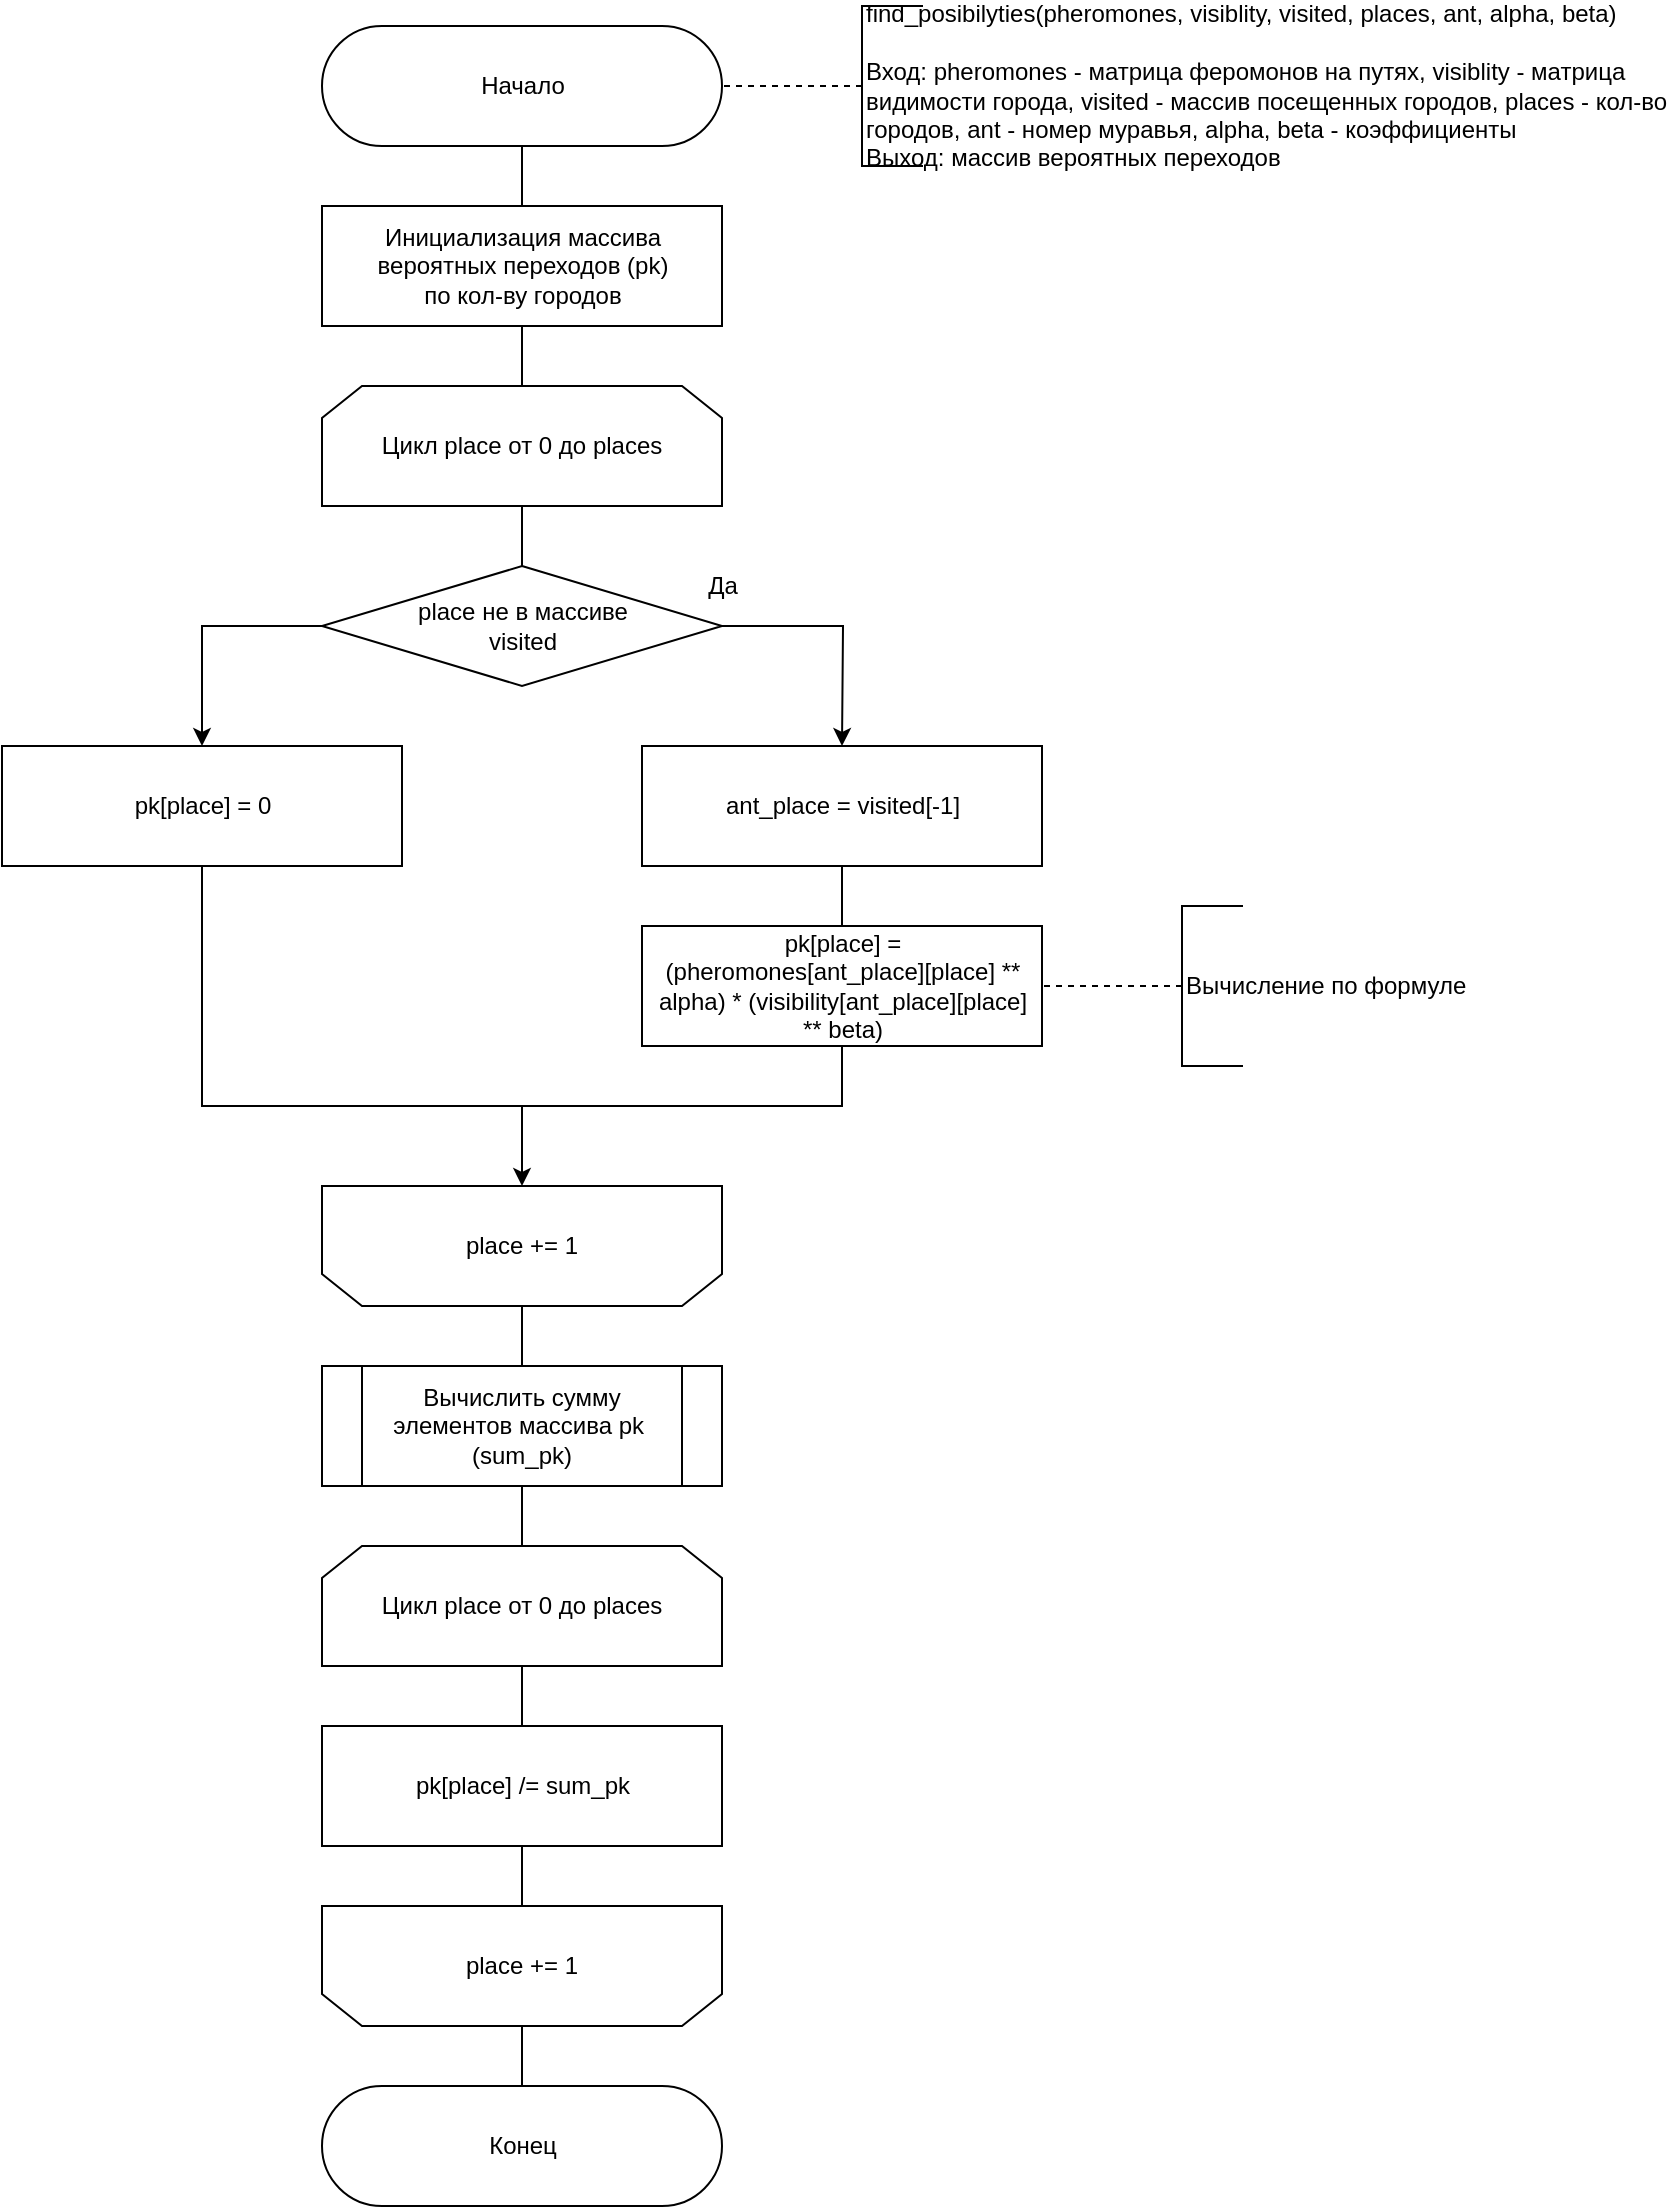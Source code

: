 <mxfile>
    <diagram id="QM2p47kPDZQZnexqTIiv" name="Страница 1">
        <mxGraphModel dx="803" dy="605" grid="1" gridSize="10" guides="1" tooltips="1" connect="1" arrows="1" fold="1" page="1" pageScale="1" pageWidth="1654" pageHeight="2336" math="0" shadow="0">
            <root>
                <mxCell id="0"/>
                <mxCell id="1" parent="0"/>
                <mxCell id="197" style="edgeStyle=none;html=1;exitX=0.5;exitY=0.5;exitDx=0;exitDy=30;exitPerimeter=0;entryX=0.5;entryY=0;entryDx=0;entryDy=0;endArrow=none;endFill=0;" edge="1" parent="1" source="3" target="167">
                    <mxGeometry relative="1" as="geometry"/>
                </mxCell>
                <mxCell id="3" value="Начало" style="html=1;dashed=0;whitespace=wrap;shape=mxgraph.dfd.start" parent="1" vertex="1">
                    <mxGeometry x="860" y="120" width="200" height="60" as="geometry"/>
                </mxCell>
                <mxCell id="6" value="" style="edgeStyle=orthogonalEdgeStyle;rounded=0;orthogonalLoop=1;jettySize=auto;html=1;endArrow=none;endFill=0;dashed=1;" parent="1" source="7" target="3" edge="1">
                    <mxGeometry relative="1" as="geometry"/>
                </mxCell>
                <mxCell id="7" value="find_posibilyties(pheromones, visiblity, visited, places, ant, alpha, beta)&lt;br&gt;&lt;br&gt;Вход: pheromones - матрица феромонов на путях, visiblity - матрица&lt;br&gt;видимости города, visited - массив посещенных городов, places - кол-во&lt;br&gt;городов, ant - номер муравья, alpha, beta - коэффициенты&lt;br&gt;Выход: массив вероятных переходов" style="html=1;dashed=0;whitespace=wrap;shape=partialRectangle;right=0;align=left;" parent="1" vertex="1">
                    <mxGeometry x="1130" y="110" width="30" height="80" as="geometry"/>
                </mxCell>
                <mxCell id="198" style="edgeStyle=none;html=1;exitX=0.5;exitY=1;exitDx=0;exitDy=0;entryX=0.5;entryY=0;entryDx=0;entryDy=0;endArrow=none;endFill=0;" edge="1" parent="1" source="167" target="181">
                    <mxGeometry relative="1" as="geometry"/>
                </mxCell>
                <mxCell id="167" value="Инициализация массива&lt;br&gt;вероятных переходов (pk)&lt;br&gt;по кол-ву городов" style="html=1;dashed=0;whitespace=wrap;" parent="1" vertex="1">
                    <mxGeometry x="860" y="210" width="200" height="60" as="geometry"/>
                </mxCell>
                <mxCell id="204" style="edgeStyle=none;html=1;exitX=0.5;exitY=1;exitDx=0;exitDy=0;entryX=0.5;entryY=0;entryDx=0;entryDy=0;endArrow=none;endFill=0;" edge="1" parent="1" source="181" target="201">
                    <mxGeometry relative="1" as="geometry"/>
                </mxCell>
                <mxCell id="181" value="Цикл place от 0 до places" style="shape=loopLimit;whiteSpace=wrap;html=1;direction=east" parent="1" vertex="1">
                    <mxGeometry x="860" y="300" width="200" height="60" as="geometry"/>
                </mxCell>
                <mxCell id="199" style="edgeStyle=orthogonalEdgeStyle;rounded=0;orthogonalLoop=1;jettySize=auto;html=1;exitX=1;exitY=0.5;exitDx=0;exitDy=0;endArrow=classic;endFill=1;" edge="1" source="201" parent="1">
                    <mxGeometry relative="1" as="geometry">
                        <mxPoint x="1120" y="480" as="targetPoint"/>
                    </mxGeometry>
                </mxCell>
                <mxCell id="210" style="edgeStyle=orthogonalEdgeStyle;html=1;exitX=0;exitY=0.5;exitDx=0;exitDy=0;entryX=0.5;entryY=0;entryDx=0;entryDy=0;endArrow=classic;endFill=1;rounded=0;" edge="1" parent="1" source="201" target="208">
                    <mxGeometry relative="1" as="geometry"/>
                </mxCell>
                <mxCell id="201" value="place не в массиве &lt;br&gt;visited" style="shape=rhombus;html=1;dashed=0;whitespace=wrap;perimeter=rhombusPerimeter;" vertex="1" parent="1">
                    <mxGeometry x="860" y="390" width="200" height="60" as="geometry"/>
                </mxCell>
                <mxCell id="202" value="Да" style="text;html=1;align=center;verticalAlign=middle;resizable=0;points=[];autosize=1;strokeColor=none;" vertex="1" parent="1">
                    <mxGeometry x="1045" y="390" width="30" height="20" as="geometry"/>
                </mxCell>
                <mxCell id="211" style="edgeStyle=orthogonalEdgeStyle;rounded=0;html=1;exitX=0.5;exitY=1;exitDx=0;exitDy=0;entryX=0.5;entryY=0;entryDx=0;entryDy=0;endArrow=none;endFill=0;" edge="1" parent="1" source="203" target="205">
                    <mxGeometry relative="1" as="geometry"/>
                </mxCell>
                <mxCell id="203" value="ant_place = visited[-1]" style="html=1;dashed=0;whitespace=wrap;" vertex="1" parent="1">
                    <mxGeometry x="1020" y="480" width="200" height="60" as="geometry"/>
                </mxCell>
                <mxCell id="213" style="edgeStyle=orthogonalEdgeStyle;rounded=0;html=1;exitX=0.5;exitY=1;exitDx=0;exitDy=0;entryX=0.5;entryY=1;entryDx=0;entryDy=0;endArrow=classic;endFill=1;" edge="1" parent="1" source="205" target="212">
                    <mxGeometry relative="1" as="geometry">
                        <Array as="points">
                            <mxPoint x="1120" y="660"/>
                            <mxPoint x="960" y="660"/>
                        </Array>
                    </mxGeometry>
                </mxCell>
                <mxCell id="205" value="pk[place] = &lt;br&gt;(pheromones[ant_place][place] ** &lt;br&gt;alpha) * (visibility[ant_place][place]&lt;br&gt;** beta)" style="html=1;dashed=0;whitespace=wrap;" vertex="1" parent="1">
                    <mxGeometry x="1020" y="570" width="200" height="60" as="geometry"/>
                </mxCell>
                <mxCell id="206" value="Вычисление по формуле" style="html=1;dashed=0;whitespace=wrap;shape=partialRectangle;right=0;align=left;" vertex="1" parent="1">
                    <mxGeometry x="1290" y="560" width="30" height="80" as="geometry"/>
                </mxCell>
                <mxCell id="207" value="" style="edgeStyle=orthogonalEdgeStyle;rounded=0;orthogonalLoop=1;jettySize=auto;html=1;endArrow=none;endFill=0;dashed=1;" edge="1" source="206" parent="1">
                    <mxGeometry relative="1" as="geometry">
                        <mxPoint x="1220" y="600" as="targetPoint"/>
                    </mxGeometry>
                </mxCell>
                <mxCell id="214" style="edgeStyle=orthogonalEdgeStyle;rounded=0;html=1;exitX=0.5;exitY=1;exitDx=0;exitDy=0;endArrow=none;endFill=0;" edge="1" parent="1" source="208">
                    <mxGeometry relative="1" as="geometry">
                        <mxPoint x="960" y="660" as="targetPoint"/>
                        <Array as="points">
                            <mxPoint x="800" y="660"/>
                        </Array>
                    </mxGeometry>
                </mxCell>
                <mxCell id="208" value="pk[place] = 0" style="html=1;dashed=0;whitespace=wrap;" vertex="1" parent="1">
                    <mxGeometry x="700" y="480" width="200" height="60" as="geometry"/>
                </mxCell>
                <mxCell id="222" style="edgeStyle=orthogonalEdgeStyle;rounded=0;html=1;exitX=0.5;exitY=0;exitDx=0;exitDy=0;entryX=0.5;entryY=0;entryDx=0;entryDy=0;endArrow=none;endFill=0;" edge="1" parent="1" source="212" target="217">
                    <mxGeometry relative="1" as="geometry"/>
                </mxCell>
                <mxCell id="212" value="place += 1" style="shape=loopLimit;whiteSpace=wrap;html=1;strokeWidth=1;direction=west;" vertex="1" parent="1">
                    <mxGeometry x="860" y="700" width="200" height="60" as="geometry"/>
                </mxCell>
                <mxCell id="215" value="Конец" style="html=1;dashed=0;whitespace=wrap;shape=mxgraph.dfd.start" vertex="1" parent="1">
                    <mxGeometry x="860" y="1150" width="200" height="60" as="geometry"/>
                </mxCell>
                <mxCell id="223" style="edgeStyle=orthogonalEdgeStyle;rounded=0;html=1;exitX=0.5;exitY=1;exitDx=0;exitDy=0;entryX=0.5;entryY=0;entryDx=0;entryDy=0;endArrow=none;endFill=0;" edge="1" parent="1" source="217" target="219">
                    <mxGeometry relative="1" as="geometry"/>
                </mxCell>
                <mxCell id="217" value="Вычислить сумму элементов массива pk&amp;nbsp;&lt;br&gt;(sum_pk)" style="shape=process;whiteSpace=wrap;html=1;backgroundOutline=1;" vertex="1" parent="1">
                    <mxGeometry x="860" y="790" width="200" height="60" as="geometry"/>
                </mxCell>
                <mxCell id="224" style="edgeStyle=orthogonalEdgeStyle;rounded=0;html=1;exitX=0.5;exitY=1;exitDx=0;exitDy=0;entryX=0.5;entryY=0;entryDx=0;entryDy=0;endArrow=none;endFill=0;" edge="1" parent="1" source="219" target="220">
                    <mxGeometry relative="1" as="geometry"/>
                </mxCell>
                <mxCell id="219" value="Цикл place от 0 до places" style="shape=loopLimit;whiteSpace=wrap;html=1;direction=east" vertex="1" parent="1">
                    <mxGeometry x="860" y="880" width="200" height="60" as="geometry"/>
                </mxCell>
                <mxCell id="225" style="edgeStyle=orthogonalEdgeStyle;rounded=0;html=1;exitX=0.5;exitY=1;exitDx=0;exitDy=0;entryX=0.5;entryY=1;entryDx=0;entryDy=0;endArrow=none;endFill=0;" edge="1" parent="1" source="220" target="221">
                    <mxGeometry relative="1" as="geometry"/>
                </mxCell>
                <mxCell id="220" value="pk[place] /= sum_pk" style="html=1;dashed=0;whitespace=wrap;" vertex="1" parent="1">
                    <mxGeometry x="860" y="970" width="200" height="60" as="geometry"/>
                </mxCell>
                <mxCell id="226" style="edgeStyle=orthogonalEdgeStyle;rounded=0;html=1;exitX=0.5;exitY=0;exitDx=0;exitDy=0;entryX=0.5;entryY=0.5;entryDx=0;entryDy=-30;entryPerimeter=0;endArrow=none;endFill=0;" edge="1" parent="1" source="221" target="215">
                    <mxGeometry relative="1" as="geometry"/>
                </mxCell>
                <mxCell id="221" value="place += 1" style="shape=loopLimit;whiteSpace=wrap;html=1;strokeWidth=1;direction=west;" vertex="1" parent="1">
                    <mxGeometry x="860" y="1060" width="200" height="60" as="geometry"/>
                </mxCell>
            </root>
        </mxGraphModel>
    </diagram>
</mxfile>